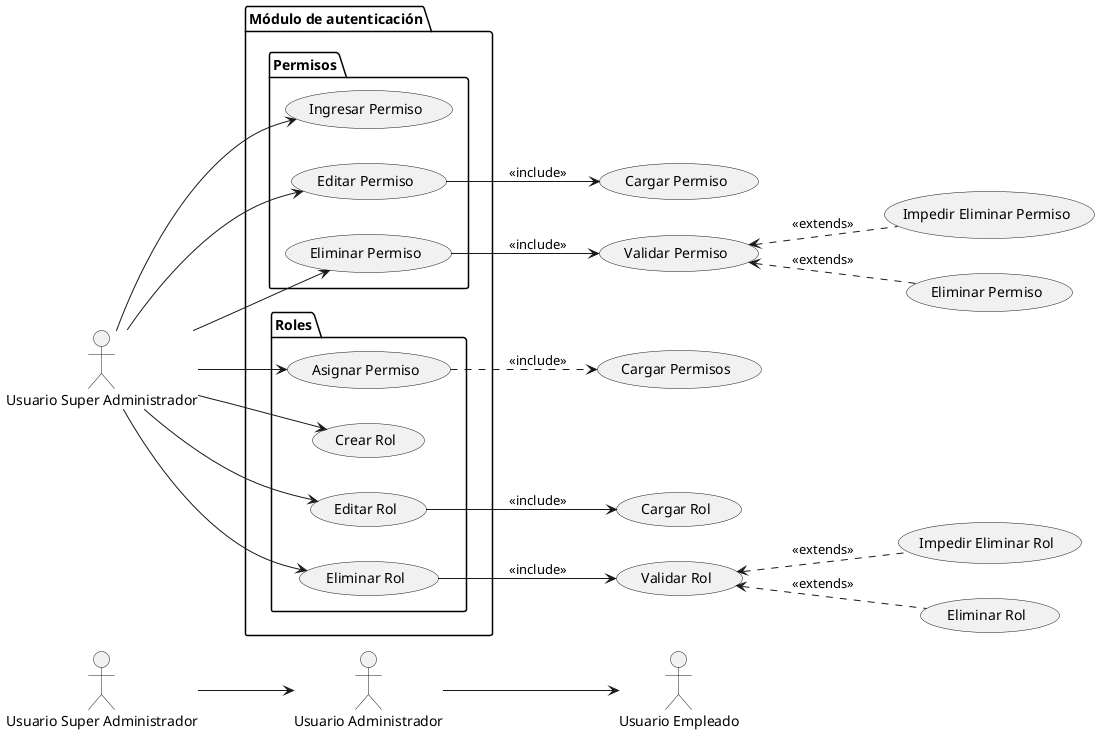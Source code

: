 @startuml "CU - 3 - Módulo de autenticación - Super Administrador"

left to right direction

/' === Sección de jerarquias === '/
actor "Usuario Super Administrador" as sadmin1
actor "Usuario Administrador" as admin1
actor "Usuario Empleado" as user1
sadmin1 --> admin1
admin1 --> user1

/' === Sección de actores === '/
actor "Usuario Super Administrador" as sadmin

/' === Sección de elementos === '/
package "Módulo de autenticación" {
    package "Permisos" {
        usecase "Ingresar Permiso" as auth_permission_create
        usecase "Editar Permiso" as auth_permission_edit
        usecase "Eliminar Permiso" as auth_permission_delete
    }

    package "Roles" {
        usecase "Asignar Permiso" as auth_permission_to_role
        usecase "Crear Rol" as auth_role_create
        usecase "Editar Rol" as auth_role_edit
        usecase "Eliminar Rol" as auth_role_delete
    }
}

(Cargar Permiso) as load_permission
(Validar Permiso) as validate_permission
(Impedir Eliminar Permiso) as denegate_delete_permission
(Eliminar Permiso) as delete_permission

(Cargar Permisos) as load_permissions
(Cargar Rol) as load_role
(Validar Rol) as validate_role
(Impedir Eliminar Rol) as denegate_delete_role
(Eliminar Rol) as delete_role

/' === Sección de Relaciones === '/
sadmin --> auth_permission_create
sadmin --> auth_permission_edit
sadmin --> auth_permission_delete

auth_permission_edit --> load_permission : <<include>>
auth_permission_delete --> validate_permission : <<include>>
validate_permission <.. denegate_delete_permission : <<extends>>
validate_permission <.. delete_permission : <<extends>>

sadmin --> auth_permission_to_role
sadmin --> auth_role_create
sadmin --> auth_role_edit
sadmin --> auth_role_delete

auth_permission_to_role ..> load_permissions : <<include>>
auth_role_edit --> load_role : <<include>>
auth_role_delete --> validate_role : <<include>>
validate_role <.. denegate_delete_role : <<extends>>
validate_role <.. delete_role : <<extends>>

@enduml
